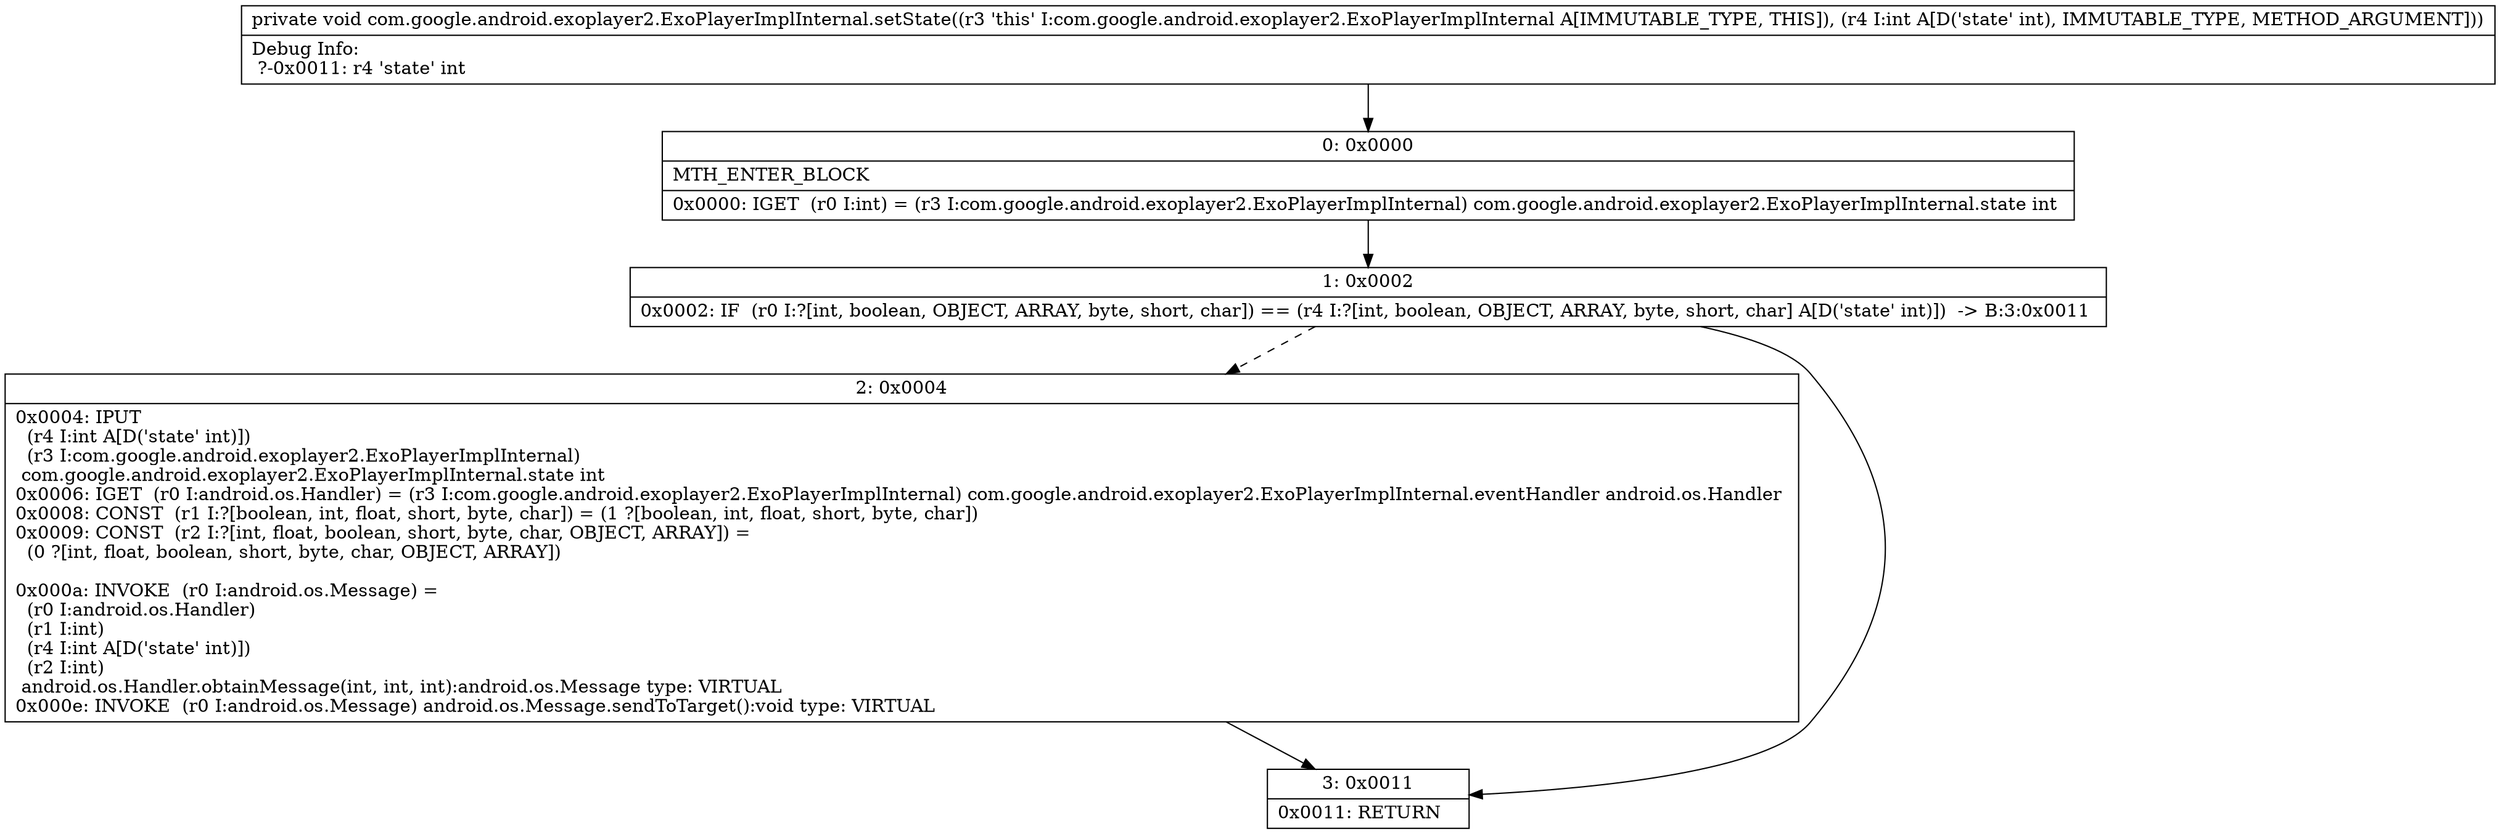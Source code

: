 digraph "CFG forcom.google.android.exoplayer2.ExoPlayerImplInternal.setState(I)V" {
Node_0 [shape=record,label="{0\:\ 0x0000|MTH_ENTER_BLOCK\l|0x0000: IGET  (r0 I:int) = (r3 I:com.google.android.exoplayer2.ExoPlayerImplInternal) com.google.android.exoplayer2.ExoPlayerImplInternal.state int \l}"];
Node_1 [shape=record,label="{1\:\ 0x0002|0x0002: IF  (r0 I:?[int, boolean, OBJECT, ARRAY, byte, short, char]) == (r4 I:?[int, boolean, OBJECT, ARRAY, byte, short, char] A[D('state' int)])  \-\> B:3:0x0011 \l}"];
Node_2 [shape=record,label="{2\:\ 0x0004|0x0004: IPUT  \l  (r4 I:int A[D('state' int)])\l  (r3 I:com.google.android.exoplayer2.ExoPlayerImplInternal)\l com.google.android.exoplayer2.ExoPlayerImplInternal.state int \l0x0006: IGET  (r0 I:android.os.Handler) = (r3 I:com.google.android.exoplayer2.ExoPlayerImplInternal) com.google.android.exoplayer2.ExoPlayerImplInternal.eventHandler android.os.Handler \l0x0008: CONST  (r1 I:?[boolean, int, float, short, byte, char]) = (1 ?[boolean, int, float, short, byte, char]) \l0x0009: CONST  (r2 I:?[int, float, boolean, short, byte, char, OBJECT, ARRAY]) = \l  (0 ?[int, float, boolean, short, byte, char, OBJECT, ARRAY])\l \l0x000a: INVOKE  (r0 I:android.os.Message) = \l  (r0 I:android.os.Handler)\l  (r1 I:int)\l  (r4 I:int A[D('state' int)])\l  (r2 I:int)\l android.os.Handler.obtainMessage(int, int, int):android.os.Message type: VIRTUAL \l0x000e: INVOKE  (r0 I:android.os.Message) android.os.Message.sendToTarget():void type: VIRTUAL \l}"];
Node_3 [shape=record,label="{3\:\ 0x0011|0x0011: RETURN   \l}"];
MethodNode[shape=record,label="{private void com.google.android.exoplayer2.ExoPlayerImplInternal.setState((r3 'this' I:com.google.android.exoplayer2.ExoPlayerImplInternal A[IMMUTABLE_TYPE, THIS]), (r4 I:int A[D('state' int), IMMUTABLE_TYPE, METHOD_ARGUMENT]))  | Debug Info:\l  ?\-0x0011: r4 'state' int\l}"];
MethodNode -> Node_0;
Node_0 -> Node_1;
Node_1 -> Node_2[style=dashed];
Node_1 -> Node_3;
Node_2 -> Node_3;
}

